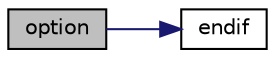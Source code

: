 digraph "option"
{
  edge [fontname="Helvetica",fontsize="10",labelfontname="Helvetica",labelfontsize="10"];
  node [fontname="Helvetica",fontsize="10",shape=record];
  rankdir="LR";
  Node1 [label="option",height=0.2,width=0.4,color="black", fillcolor="grey75", style="filled", fontcolor="black"];
  Node1 -> Node2 [color="midnightblue",fontsize="10",style="solid",fontname="Helvetica"];
  Node2 [label="endif",height=0.2,width=0.4,color="black", fillcolor="white", style="filled",URL="$dc/de0/_acquisition_2_m_c_a_2source_2_c_make_lists_8txt.html#aeb1e8c468f68e07ffda16b89438d9b73"];
}

